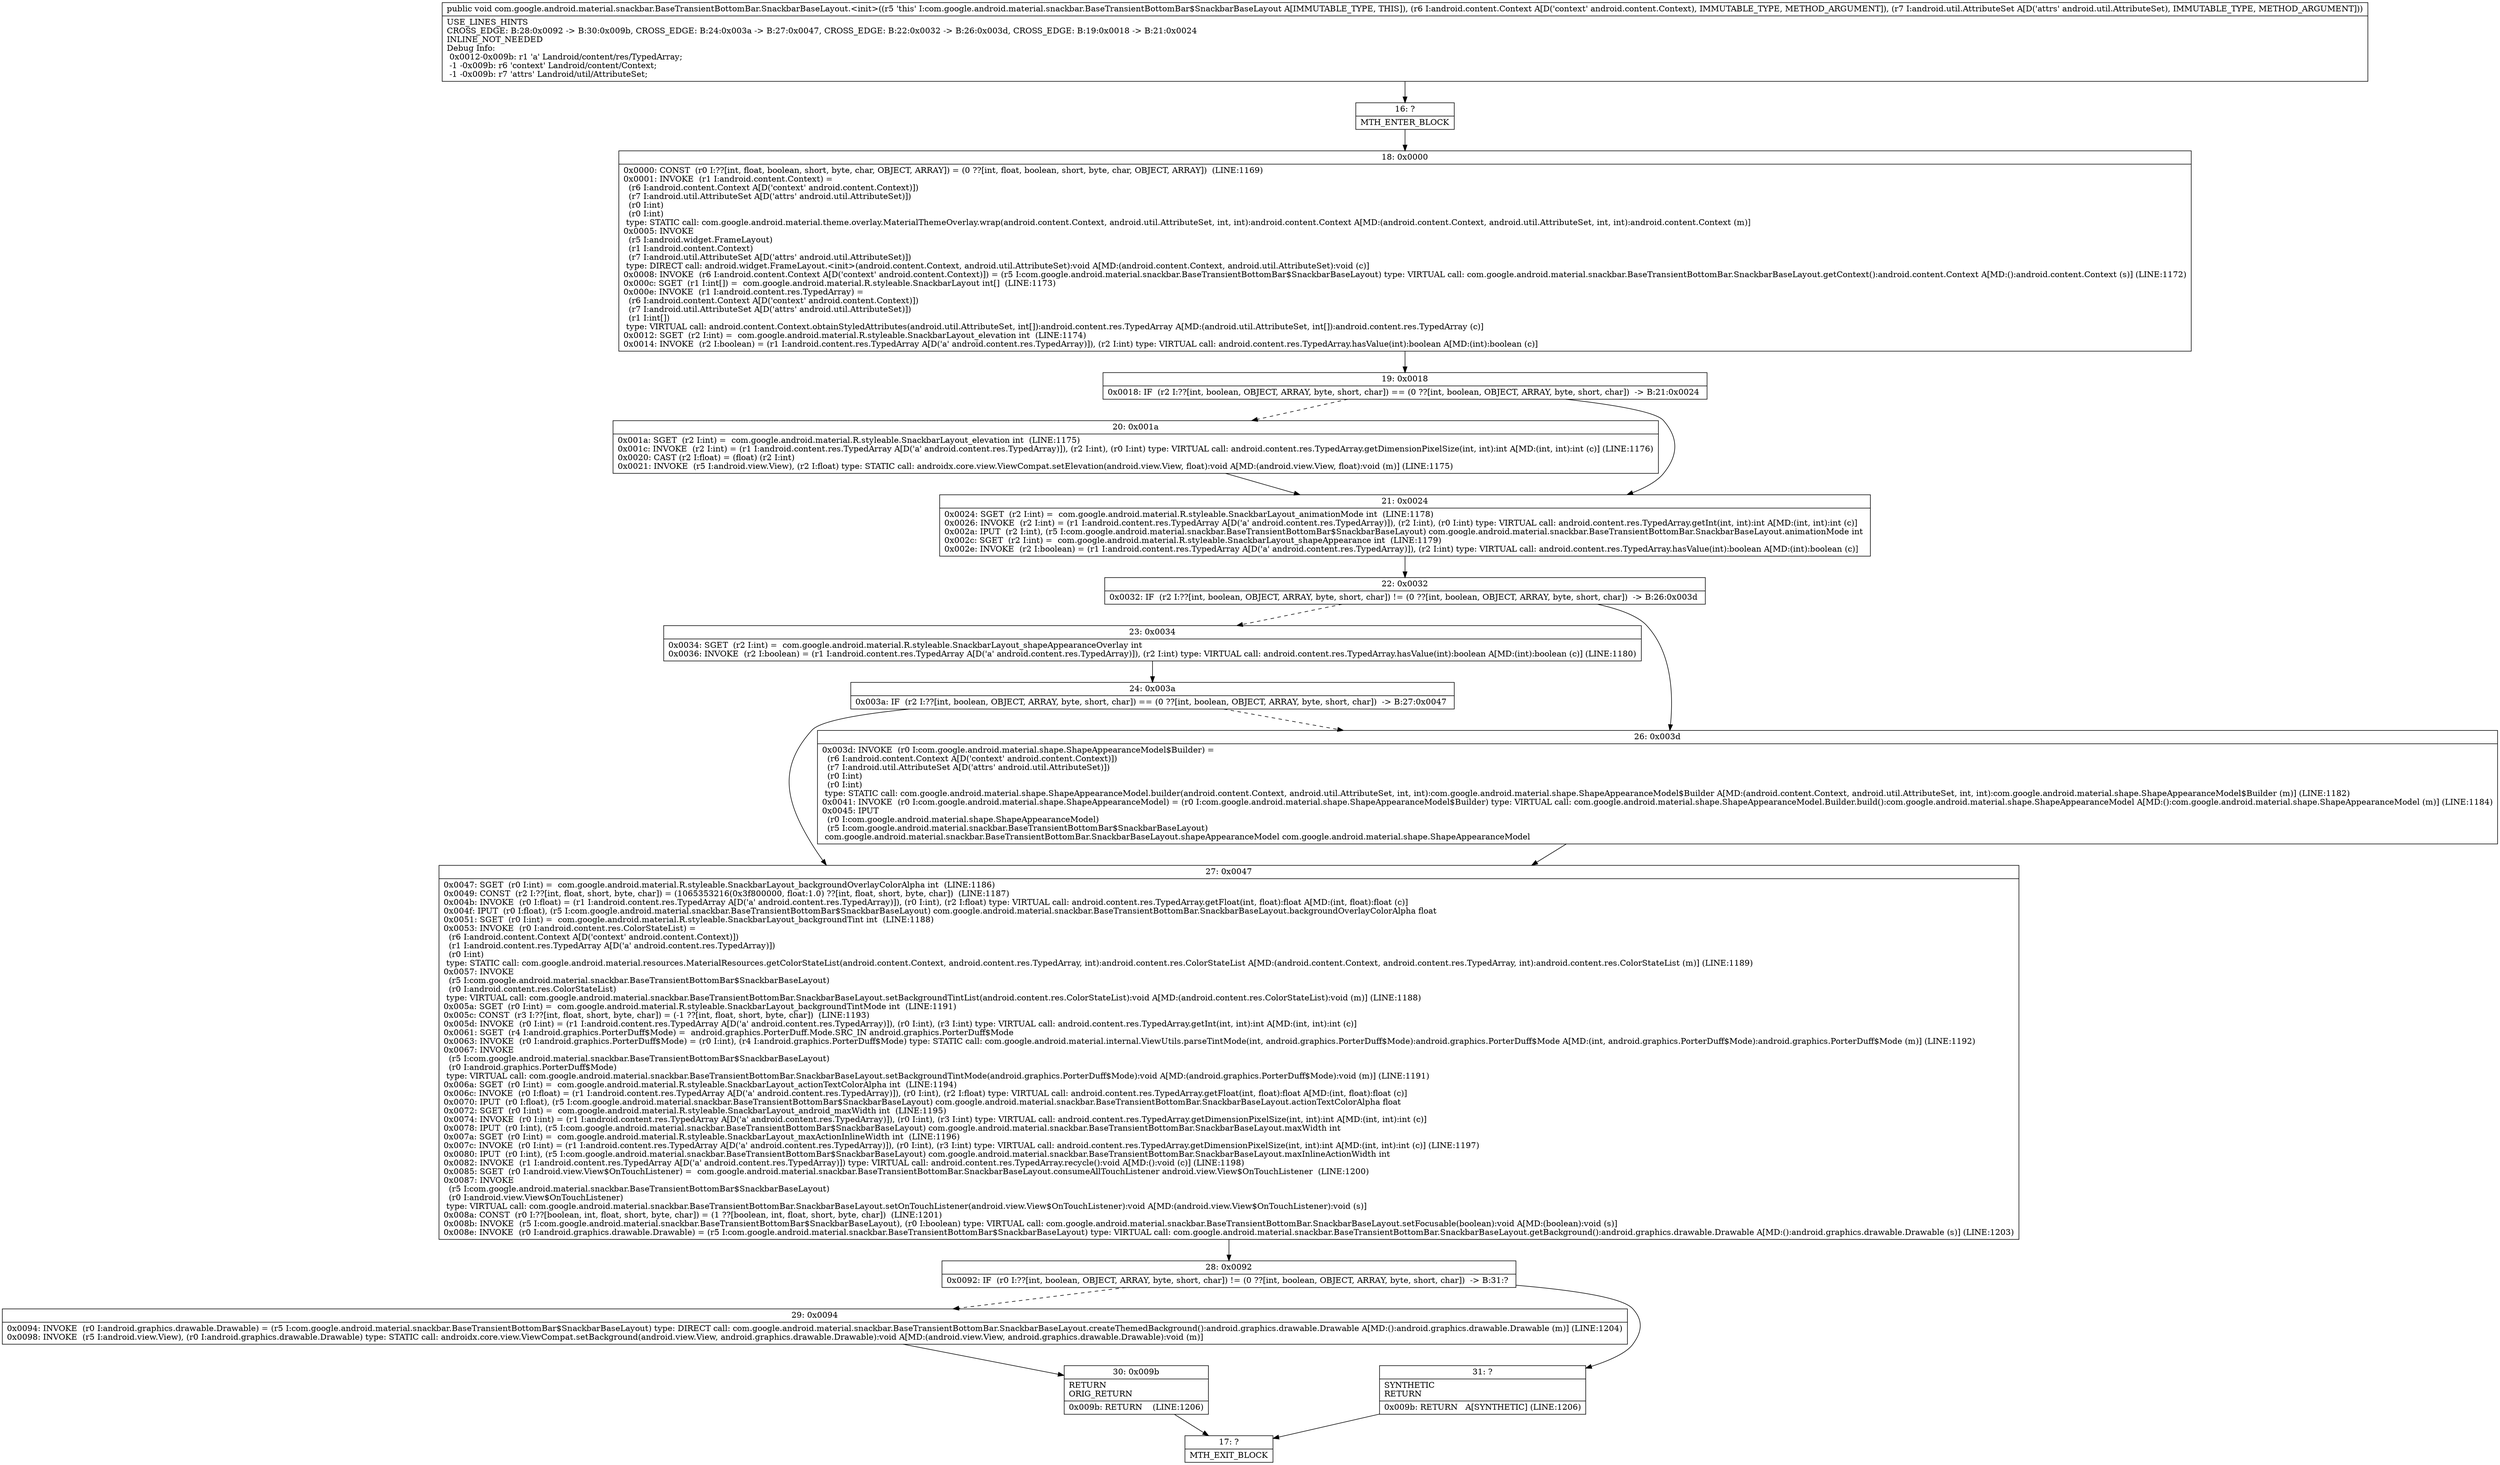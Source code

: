 digraph "CFG forcom.google.android.material.snackbar.BaseTransientBottomBar.SnackbarBaseLayout.\<init\>(Landroid\/content\/Context;Landroid\/util\/AttributeSet;)V" {
Node_16 [shape=record,label="{16\:\ ?|MTH_ENTER_BLOCK\l}"];
Node_18 [shape=record,label="{18\:\ 0x0000|0x0000: CONST  (r0 I:??[int, float, boolean, short, byte, char, OBJECT, ARRAY]) = (0 ??[int, float, boolean, short, byte, char, OBJECT, ARRAY])  (LINE:1169)\l0x0001: INVOKE  (r1 I:android.content.Context) = \l  (r6 I:android.content.Context A[D('context' android.content.Context)])\l  (r7 I:android.util.AttributeSet A[D('attrs' android.util.AttributeSet)])\l  (r0 I:int)\l  (r0 I:int)\l type: STATIC call: com.google.android.material.theme.overlay.MaterialThemeOverlay.wrap(android.content.Context, android.util.AttributeSet, int, int):android.content.Context A[MD:(android.content.Context, android.util.AttributeSet, int, int):android.content.Context (m)]\l0x0005: INVOKE  \l  (r5 I:android.widget.FrameLayout)\l  (r1 I:android.content.Context)\l  (r7 I:android.util.AttributeSet A[D('attrs' android.util.AttributeSet)])\l type: DIRECT call: android.widget.FrameLayout.\<init\>(android.content.Context, android.util.AttributeSet):void A[MD:(android.content.Context, android.util.AttributeSet):void (c)]\l0x0008: INVOKE  (r6 I:android.content.Context A[D('context' android.content.Context)]) = (r5 I:com.google.android.material.snackbar.BaseTransientBottomBar$SnackbarBaseLayout) type: VIRTUAL call: com.google.android.material.snackbar.BaseTransientBottomBar.SnackbarBaseLayout.getContext():android.content.Context A[MD:():android.content.Context (s)] (LINE:1172)\l0x000c: SGET  (r1 I:int[]) =  com.google.android.material.R.styleable.SnackbarLayout int[]  (LINE:1173)\l0x000e: INVOKE  (r1 I:android.content.res.TypedArray) = \l  (r6 I:android.content.Context A[D('context' android.content.Context)])\l  (r7 I:android.util.AttributeSet A[D('attrs' android.util.AttributeSet)])\l  (r1 I:int[])\l type: VIRTUAL call: android.content.Context.obtainStyledAttributes(android.util.AttributeSet, int[]):android.content.res.TypedArray A[MD:(android.util.AttributeSet, int[]):android.content.res.TypedArray (c)]\l0x0012: SGET  (r2 I:int) =  com.google.android.material.R.styleable.SnackbarLayout_elevation int  (LINE:1174)\l0x0014: INVOKE  (r2 I:boolean) = (r1 I:android.content.res.TypedArray A[D('a' android.content.res.TypedArray)]), (r2 I:int) type: VIRTUAL call: android.content.res.TypedArray.hasValue(int):boolean A[MD:(int):boolean (c)]\l}"];
Node_19 [shape=record,label="{19\:\ 0x0018|0x0018: IF  (r2 I:??[int, boolean, OBJECT, ARRAY, byte, short, char]) == (0 ??[int, boolean, OBJECT, ARRAY, byte, short, char])  \-\> B:21:0x0024 \l}"];
Node_20 [shape=record,label="{20\:\ 0x001a|0x001a: SGET  (r2 I:int) =  com.google.android.material.R.styleable.SnackbarLayout_elevation int  (LINE:1175)\l0x001c: INVOKE  (r2 I:int) = (r1 I:android.content.res.TypedArray A[D('a' android.content.res.TypedArray)]), (r2 I:int), (r0 I:int) type: VIRTUAL call: android.content.res.TypedArray.getDimensionPixelSize(int, int):int A[MD:(int, int):int (c)] (LINE:1176)\l0x0020: CAST (r2 I:float) = (float) (r2 I:int) \l0x0021: INVOKE  (r5 I:android.view.View), (r2 I:float) type: STATIC call: androidx.core.view.ViewCompat.setElevation(android.view.View, float):void A[MD:(android.view.View, float):void (m)] (LINE:1175)\l}"];
Node_21 [shape=record,label="{21\:\ 0x0024|0x0024: SGET  (r2 I:int) =  com.google.android.material.R.styleable.SnackbarLayout_animationMode int  (LINE:1178)\l0x0026: INVOKE  (r2 I:int) = (r1 I:android.content.res.TypedArray A[D('a' android.content.res.TypedArray)]), (r2 I:int), (r0 I:int) type: VIRTUAL call: android.content.res.TypedArray.getInt(int, int):int A[MD:(int, int):int (c)]\l0x002a: IPUT  (r2 I:int), (r5 I:com.google.android.material.snackbar.BaseTransientBottomBar$SnackbarBaseLayout) com.google.android.material.snackbar.BaseTransientBottomBar.SnackbarBaseLayout.animationMode int \l0x002c: SGET  (r2 I:int) =  com.google.android.material.R.styleable.SnackbarLayout_shapeAppearance int  (LINE:1179)\l0x002e: INVOKE  (r2 I:boolean) = (r1 I:android.content.res.TypedArray A[D('a' android.content.res.TypedArray)]), (r2 I:int) type: VIRTUAL call: android.content.res.TypedArray.hasValue(int):boolean A[MD:(int):boolean (c)]\l}"];
Node_22 [shape=record,label="{22\:\ 0x0032|0x0032: IF  (r2 I:??[int, boolean, OBJECT, ARRAY, byte, short, char]) != (0 ??[int, boolean, OBJECT, ARRAY, byte, short, char])  \-\> B:26:0x003d \l}"];
Node_23 [shape=record,label="{23\:\ 0x0034|0x0034: SGET  (r2 I:int) =  com.google.android.material.R.styleable.SnackbarLayout_shapeAppearanceOverlay int \l0x0036: INVOKE  (r2 I:boolean) = (r1 I:android.content.res.TypedArray A[D('a' android.content.res.TypedArray)]), (r2 I:int) type: VIRTUAL call: android.content.res.TypedArray.hasValue(int):boolean A[MD:(int):boolean (c)] (LINE:1180)\l}"];
Node_24 [shape=record,label="{24\:\ 0x003a|0x003a: IF  (r2 I:??[int, boolean, OBJECT, ARRAY, byte, short, char]) == (0 ??[int, boolean, OBJECT, ARRAY, byte, short, char])  \-\> B:27:0x0047 \l}"];
Node_27 [shape=record,label="{27\:\ 0x0047|0x0047: SGET  (r0 I:int) =  com.google.android.material.R.styleable.SnackbarLayout_backgroundOverlayColorAlpha int  (LINE:1186)\l0x0049: CONST  (r2 I:??[int, float, short, byte, char]) = (1065353216(0x3f800000, float:1.0) ??[int, float, short, byte, char])  (LINE:1187)\l0x004b: INVOKE  (r0 I:float) = (r1 I:android.content.res.TypedArray A[D('a' android.content.res.TypedArray)]), (r0 I:int), (r2 I:float) type: VIRTUAL call: android.content.res.TypedArray.getFloat(int, float):float A[MD:(int, float):float (c)]\l0x004f: IPUT  (r0 I:float), (r5 I:com.google.android.material.snackbar.BaseTransientBottomBar$SnackbarBaseLayout) com.google.android.material.snackbar.BaseTransientBottomBar.SnackbarBaseLayout.backgroundOverlayColorAlpha float \l0x0051: SGET  (r0 I:int) =  com.google.android.material.R.styleable.SnackbarLayout_backgroundTint int  (LINE:1188)\l0x0053: INVOKE  (r0 I:android.content.res.ColorStateList) = \l  (r6 I:android.content.Context A[D('context' android.content.Context)])\l  (r1 I:android.content.res.TypedArray A[D('a' android.content.res.TypedArray)])\l  (r0 I:int)\l type: STATIC call: com.google.android.material.resources.MaterialResources.getColorStateList(android.content.Context, android.content.res.TypedArray, int):android.content.res.ColorStateList A[MD:(android.content.Context, android.content.res.TypedArray, int):android.content.res.ColorStateList (m)] (LINE:1189)\l0x0057: INVOKE  \l  (r5 I:com.google.android.material.snackbar.BaseTransientBottomBar$SnackbarBaseLayout)\l  (r0 I:android.content.res.ColorStateList)\l type: VIRTUAL call: com.google.android.material.snackbar.BaseTransientBottomBar.SnackbarBaseLayout.setBackgroundTintList(android.content.res.ColorStateList):void A[MD:(android.content.res.ColorStateList):void (m)] (LINE:1188)\l0x005a: SGET  (r0 I:int) =  com.google.android.material.R.styleable.SnackbarLayout_backgroundTintMode int  (LINE:1191)\l0x005c: CONST  (r3 I:??[int, float, short, byte, char]) = (\-1 ??[int, float, short, byte, char])  (LINE:1193)\l0x005d: INVOKE  (r0 I:int) = (r1 I:android.content.res.TypedArray A[D('a' android.content.res.TypedArray)]), (r0 I:int), (r3 I:int) type: VIRTUAL call: android.content.res.TypedArray.getInt(int, int):int A[MD:(int, int):int (c)]\l0x0061: SGET  (r4 I:android.graphics.PorterDuff$Mode) =  android.graphics.PorterDuff.Mode.SRC_IN android.graphics.PorterDuff$Mode \l0x0063: INVOKE  (r0 I:android.graphics.PorterDuff$Mode) = (r0 I:int), (r4 I:android.graphics.PorterDuff$Mode) type: STATIC call: com.google.android.material.internal.ViewUtils.parseTintMode(int, android.graphics.PorterDuff$Mode):android.graphics.PorterDuff$Mode A[MD:(int, android.graphics.PorterDuff$Mode):android.graphics.PorterDuff$Mode (m)] (LINE:1192)\l0x0067: INVOKE  \l  (r5 I:com.google.android.material.snackbar.BaseTransientBottomBar$SnackbarBaseLayout)\l  (r0 I:android.graphics.PorterDuff$Mode)\l type: VIRTUAL call: com.google.android.material.snackbar.BaseTransientBottomBar.SnackbarBaseLayout.setBackgroundTintMode(android.graphics.PorterDuff$Mode):void A[MD:(android.graphics.PorterDuff$Mode):void (m)] (LINE:1191)\l0x006a: SGET  (r0 I:int) =  com.google.android.material.R.styleable.SnackbarLayout_actionTextColorAlpha int  (LINE:1194)\l0x006c: INVOKE  (r0 I:float) = (r1 I:android.content.res.TypedArray A[D('a' android.content.res.TypedArray)]), (r0 I:int), (r2 I:float) type: VIRTUAL call: android.content.res.TypedArray.getFloat(int, float):float A[MD:(int, float):float (c)]\l0x0070: IPUT  (r0 I:float), (r5 I:com.google.android.material.snackbar.BaseTransientBottomBar$SnackbarBaseLayout) com.google.android.material.snackbar.BaseTransientBottomBar.SnackbarBaseLayout.actionTextColorAlpha float \l0x0072: SGET  (r0 I:int) =  com.google.android.material.R.styleable.SnackbarLayout_android_maxWidth int  (LINE:1195)\l0x0074: INVOKE  (r0 I:int) = (r1 I:android.content.res.TypedArray A[D('a' android.content.res.TypedArray)]), (r0 I:int), (r3 I:int) type: VIRTUAL call: android.content.res.TypedArray.getDimensionPixelSize(int, int):int A[MD:(int, int):int (c)]\l0x0078: IPUT  (r0 I:int), (r5 I:com.google.android.material.snackbar.BaseTransientBottomBar$SnackbarBaseLayout) com.google.android.material.snackbar.BaseTransientBottomBar.SnackbarBaseLayout.maxWidth int \l0x007a: SGET  (r0 I:int) =  com.google.android.material.R.styleable.SnackbarLayout_maxActionInlineWidth int  (LINE:1196)\l0x007c: INVOKE  (r0 I:int) = (r1 I:android.content.res.TypedArray A[D('a' android.content.res.TypedArray)]), (r0 I:int), (r3 I:int) type: VIRTUAL call: android.content.res.TypedArray.getDimensionPixelSize(int, int):int A[MD:(int, int):int (c)] (LINE:1197)\l0x0080: IPUT  (r0 I:int), (r5 I:com.google.android.material.snackbar.BaseTransientBottomBar$SnackbarBaseLayout) com.google.android.material.snackbar.BaseTransientBottomBar.SnackbarBaseLayout.maxInlineActionWidth int \l0x0082: INVOKE  (r1 I:android.content.res.TypedArray A[D('a' android.content.res.TypedArray)]) type: VIRTUAL call: android.content.res.TypedArray.recycle():void A[MD:():void (c)] (LINE:1198)\l0x0085: SGET  (r0 I:android.view.View$OnTouchListener) =  com.google.android.material.snackbar.BaseTransientBottomBar.SnackbarBaseLayout.consumeAllTouchListener android.view.View$OnTouchListener  (LINE:1200)\l0x0087: INVOKE  \l  (r5 I:com.google.android.material.snackbar.BaseTransientBottomBar$SnackbarBaseLayout)\l  (r0 I:android.view.View$OnTouchListener)\l type: VIRTUAL call: com.google.android.material.snackbar.BaseTransientBottomBar.SnackbarBaseLayout.setOnTouchListener(android.view.View$OnTouchListener):void A[MD:(android.view.View$OnTouchListener):void (s)]\l0x008a: CONST  (r0 I:??[boolean, int, float, short, byte, char]) = (1 ??[boolean, int, float, short, byte, char])  (LINE:1201)\l0x008b: INVOKE  (r5 I:com.google.android.material.snackbar.BaseTransientBottomBar$SnackbarBaseLayout), (r0 I:boolean) type: VIRTUAL call: com.google.android.material.snackbar.BaseTransientBottomBar.SnackbarBaseLayout.setFocusable(boolean):void A[MD:(boolean):void (s)]\l0x008e: INVOKE  (r0 I:android.graphics.drawable.Drawable) = (r5 I:com.google.android.material.snackbar.BaseTransientBottomBar$SnackbarBaseLayout) type: VIRTUAL call: com.google.android.material.snackbar.BaseTransientBottomBar.SnackbarBaseLayout.getBackground():android.graphics.drawable.Drawable A[MD:():android.graphics.drawable.Drawable (s)] (LINE:1203)\l}"];
Node_28 [shape=record,label="{28\:\ 0x0092|0x0092: IF  (r0 I:??[int, boolean, OBJECT, ARRAY, byte, short, char]) != (0 ??[int, boolean, OBJECT, ARRAY, byte, short, char])  \-\> B:31:? \l}"];
Node_29 [shape=record,label="{29\:\ 0x0094|0x0094: INVOKE  (r0 I:android.graphics.drawable.Drawable) = (r5 I:com.google.android.material.snackbar.BaseTransientBottomBar$SnackbarBaseLayout) type: DIRECT call: com.google.android.material.snackbar.BaseTransientBottomBar.SnackbarBaseLayout.createThemedBackground():android.graphics.drawable.Drawable A[MD:():android.graphics.drawable.Drawable (m)] (LINE:1204)\l0x0098: INVOKE  (r5 I:android.view.View), (r0 I:android.graphics.drawable.Drawable) type: STATIC call: androidx.core.view.ViewCompat.setBackground(android.view.View, android.graphics.drawable.Drawable):void A[MD:(android.view.View, android.graphics.drawable.Drawable):void (m)]\l}"];
Node_30 [shape=record,label="{30\:\ 0x009b|RETURN\lORIG_RETURN\l|0x009b: RETURN    (LINE:1206)\l}"];
Node_17 [shape=record,label="{17\:\ ?|MTH_EXIT_BLOCK\l}"];
Node_31 [shape=record,label="{31\:\ ?|SYNTHETIC\lRETURN\l|0x009b: RETURN   A[SYNTHETIC] (LINE:1206)\l}"];
Node_26 [shape=record,label="{26\:\ 0x003d|0x003d: INVOKE  (r0 I:com.google.android.material.shape.ShapeAppearanceModel$Builder) = \l  (r6 I:android.content.Context A[D('context' android.content.Context)])\l  (r7 I:android.util.AttributeSet A[D('attrs' android.util.AttributeSet)])\l  (r0 I:int)\l  (r0 I:int)\l type: STATIC call: com.google.android.material.shape.ShapeAppearanceModel.builder(android.content.Context, android.util.AttributeSet, int, int):com.google.android.material.shape.ShapeAppearanceModel$Builder A[MD:(android.content.Context, android.util.AttributeSet, int, int):com.google.android.material.shape.ShapeAppearanceModel$Builder (m)] (LINE:1182)\l0x0041: INVOKE  (r0 I:com.google.android.material.shape.ShapeAppearanceModel) = (r0 I:com.google.android.material.shape.ShapeAppearanceModel$Builder) type: VIRTUAL call: com.google.android.material.shape.ShapeAppearanceModel.Builder.build():com.google.android.material.shape.ShapeAppearanceModel A[MD:():com.google.android.material.shape.ShapeAppearanceModel (m)] (LINE:1184)\l0x0045: IPUT  \l  (r0 I:com.google.android.material.shape.ShapeAppearanceModel)\l  (r5 I:com.google.android.material.snackbar.BaseTransientBottomBar$SnackbarBaseLayout)\l com.google.android.material.snackbar.BaseTransientBottomBar.SnackbarBaseLayout.shapeAppearanceModel com.google.android.material.shape.ShapeAppearanceModel \l}"];
MethodNode[shape=record,label="{public void com.google.android.material.snackbar.BaseTransientBottomBar.SnackbarBaseLayout.\<init\>((r5 'this' I:com.google.android.material.snackbar.BaseTransientBottomBar$SnackbarBaseLayout A[IMMUTABLE_TYPE, THIS]), (r6 I:android.content.Context A[D('context' android.content.Context), IMMUTABLE_TYPE, METHOD_ARGUMENT]), (r7 I:android.util.AttributeSet A[D('attrs' android.util.AttributeSet), IMMUTABLE_TYPE, METHOD_ARGUMENT]))  | USE_LINES_HINTS\lCROSS_EDGE: B:28:0x0092 \-\> B:30:0x009b, CROSS_EDGE: B:24:0x003a \-\> B:27:0x0047, CROSS_EDGE: B:22:0x0032 \-\> B:26:0x003d, CROSS_EDGE: B:19:0x0018 \-\> B:21:0x0024\lINLINE_NOT_NEEDED\lDebug Info:\l  0x0012\-0x009b: r1 'a' Landroid\/content\/res\/TypedArray;\l  \-1 \-0x009b: r6 'context' Landroid\/content\/Context;\l  \-1 \-0x009b: r7 'attrs' Landroid\/util\/AttributeSet;\l}"];
MethodNode -> Node_16;Node_16 -> Node_18;
Node_18 -> Node_19;
Node_19 -> Node_20[style=dashed];
Node_19 -> Node_21;
Node_20 -> Node_21;
Node_21 -> Node_22;
Node_22 -> Node_23[style=dashed];
Node_22 -> Node_26;
Node_23 -> Node_24;
Node_24 -> Node_26[style=dashed];
Node_24 -> Node_27;
Node_27 -> Node_28;
Node_28 -> Node_29[style=dashed];
Node_28 -> Node_31;
Node_29 -> Node_30;
Node_30 -> Node_17;
Node_31 -> Node_17;
Node_26 -> Node_27;
}

